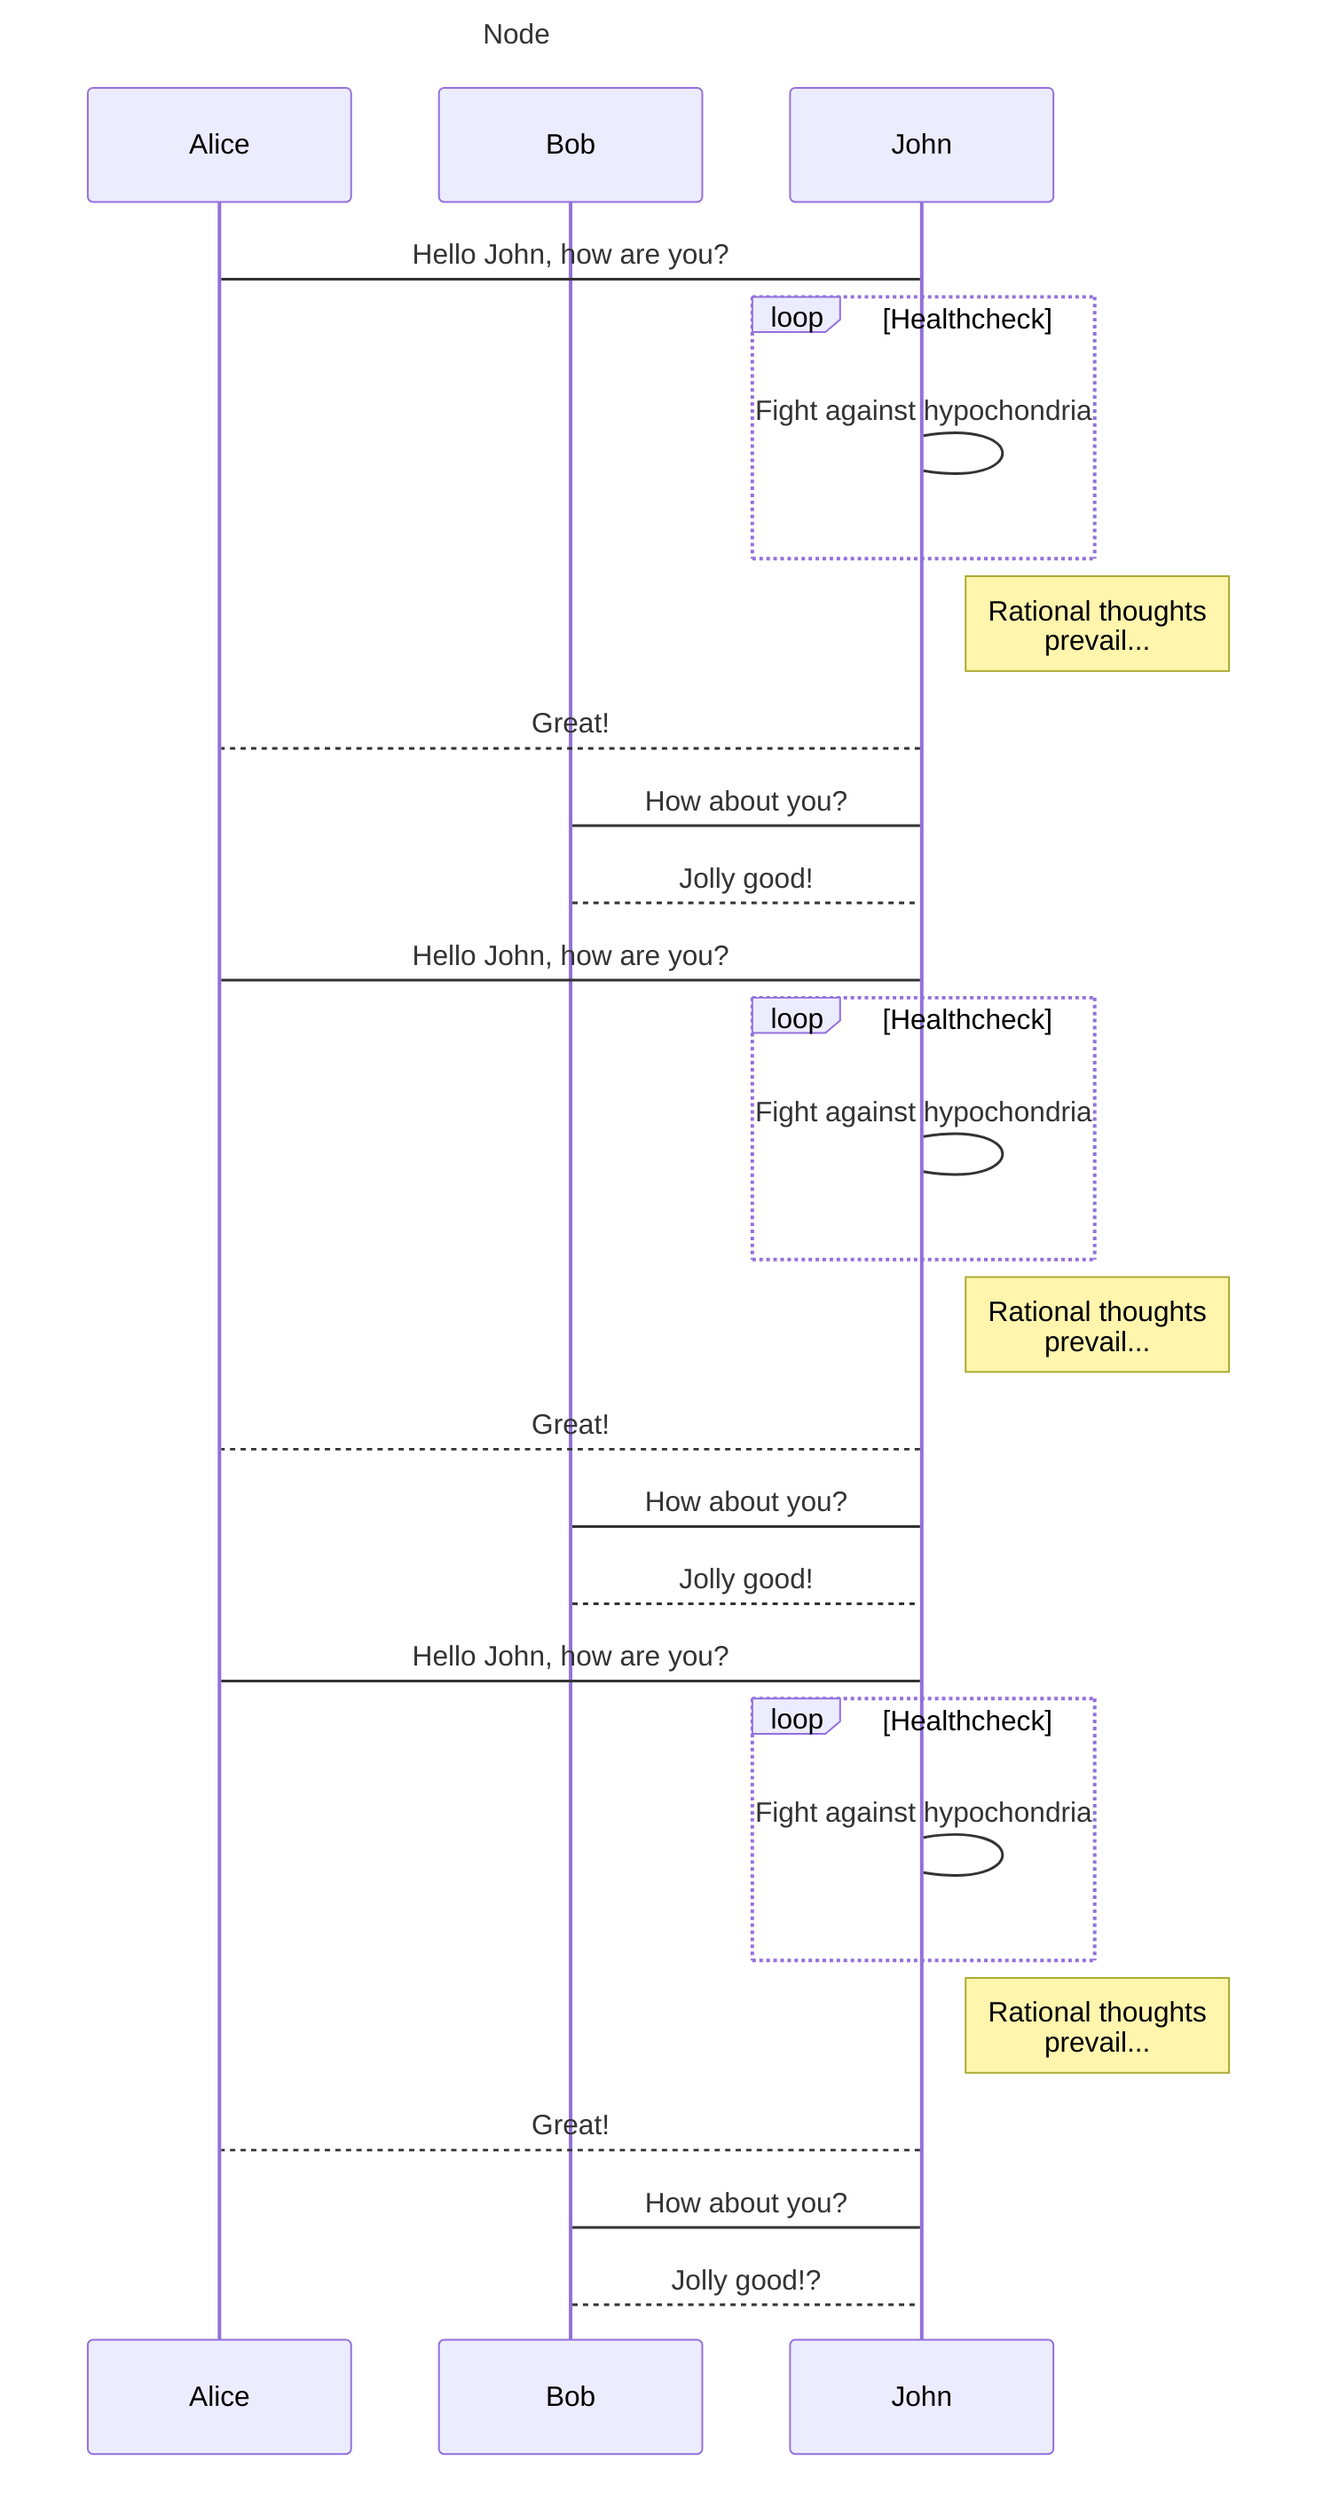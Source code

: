 ---
title: Node
---
sequenceDiagram
    participant Alice
    participant Bob
    Alice->John: Hello John, how are you?
    loop Healthcheck
        John->John: Fight against hypochondria
    end
    Note right of John: Rational thoughts <br/>prevail...
    John-->Alice: Great!
    John->Bob: How about you?
    Bob-->John: Jolly good!

    Alice->John: Hello John, how are you?
    loop Healthcheck
        John->John: Fight against hypochondria
    end
    Note right of John: Rational thoughts <br/>prevail...
    John-->Alice: Great!
    John->Bob: How about you?
    Bob-->John: Jolly good!

    Alice->John: Hello John, how are you?
    loop Healthcheck
        John->John: Fight against hypochondria
    end
    Note right of John: Rational thoughts <br/>prevail...
    John-->Alice: Great!
    John->Bob: How about you?
    Bob-->John: Jolly good!?